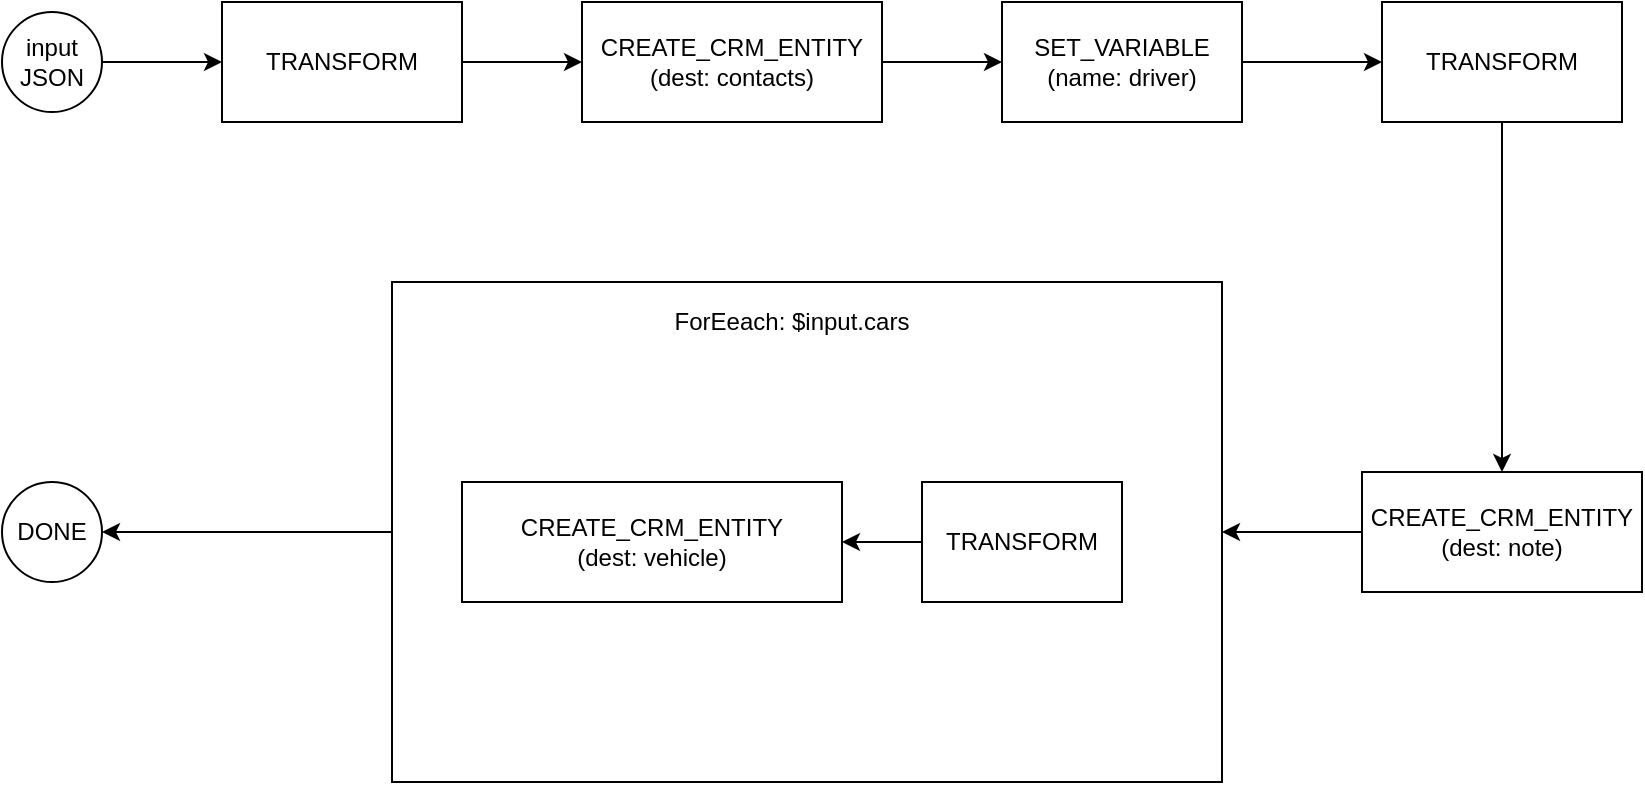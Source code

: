 <mxfile>
    <diagram id="dOBfAFgDkeViaX8NbpLi" name="Page-1">
        <mxGraphModel dx="1346" dy="657" grid="1" gridSize="10" guides="1" tooltips="1" connect="1" arrows="1" fold="1" page="1" pageScale="1" pageWidth="850" pageHeight="1100" math="0" shadow="0">
            <root>
                <mxCell id="0"/>
                <mxCell id="1" parent="0"/>
                <mxCell id="23" style="edgeStyle=orthogonalEdgeStyle;rounded=0;orthogonalLoop=1;jettySize=auto;html=1;entryX=0;entryY=0.5;entryDx=0;entryDy=0;" parent="1" source="2" target="3" edge="1">
                    <mxGeometry relative="1" as="geometry"/>
                </mxCell>
                <mxCell id="2" value="TRANSFORM" style="rounded=0;whiteSpace=wrap;html=1;" parent="1" vertex="1">
                    <mxGeometry x="125" y="160" width="120" height="60" as="geometry"/>
                </mxCell>
                <mxCell id="6" value="" style="edgeStyle=orthogonalEdgeStyle;rounded=0;orthogonalLoop=1;jettySize=auto;html=1;" parent="1" source="3" target="5" edge="1">
                    <mxGeometry relative="1" as="geometry"/>
                </mxCell>
                <mxCell id="3" value="CREATE_CRM_ENTITY&lt;br&gt;(dest: contacts)" style="rounded=0;whiteSpace=wrap;html=1;" parent="1" vertex="1">
                    <mxGeometry x="305" y="160" width="150" height="60" as="geometry"/>
                </mxCell>
                <mxCell id="14" value="" style="edgeStyle=orthogonalEdgeStyle;rounded=0;orthogonalLoop=1;jettySize=auto;html=1;" parent="1" source="5" target="13" edge="1">
                    <mxGeometry relative="1" as="geometry"/>
                </mxCell>
                <mxCell id="5" value="SET_VARIABLE&lt;br&gt;(name: driver)" style="rounded=0;whiteSpace=wrap;html=1;" parent="1" vertex="1">
                    <mxGeometry x="515" y="160" width="120" height="60" as="geometry"/>
                </mxCell>
                <mxCell id="12" style="edgeStyle=orthogonalEdgeStyle;rounded=0;orthogonalLoop=1;jettySize=auto;html=1;entryX=0;entryY=0.5;entryDx=0;entryDy=0;exitX=1;exitY=0.5;exitDx=0;exitDy=0;" parent="1" source="22" target="2" edge="1">
                    <mxGeometry relative="1" as="geometry">
                        <mxPoint x="85" y="190" as="sourcePoint"/>
                    </mxGeometry>
                </mxCell>
                <mxCell id="16" value="" style="edgeStyle=orthogonalEdgeStyle;rounded=0;orthogonalLoop=1;jettySize=auto;html=1;" parent="1" source="13" target="15" edge="1">
                    <mxGeometry relative="1" as="geometry"/>
                </mxCell>
                <mxCell id="13" value="TRANSFORM" style="rounded=0;whiteSpace=wrap;html=1;" parent="1" vertex="1">
                    <mxGeometry x="705" y="160" width="120" height="60" as="geometry"/>
                </mxCell>
                <mxCell id="19" value="" style="edgeStyle=orthogonalEdgeStyle;rounded=0;orthogonalLoop=1;jettySize=auto;html=1;" parent="1" source="15" target="18" edge="1">
                    <mxGeometry relative="1" as="geometry"/>
                </mxCell>
                <mxCell id="15" value="CREATE_CRM_ENTITY&lt;br&gt;(dest: note)" style="rounded=0;whiteSpace=wrap;html=1;" parent="1" vertex="1">
                    <mxGeometry x="695" y="395" width="140" height="60" as="geometry"/>
                </mxCell>
                <mxCell id="21" style="edgeStyle=orthogonalEdgeStyle;rounded=0;orthogonalLoop=1;jettySize=auto;html=1;entryX=1;entryY=0.5;entryDx=0;entryDy=0;" parent="1" source="18" target="20" edge="1">
                    <mxGeometry relative="1" as="geometry"/>
                </mxCell>
                <mxCell id="18" value="" style="rounded=0;whiteSpace=wrap;html=1;" parent="1" vertex="1">
                    <mxGeometry x="210" y="300" width="415" height="250" as="geometry"/>
                </mxCell>
                <mxCell id="20" value="DONE" style="ellipse;whiteSpace=wrap;html=1;aspect=fixed;" parent="1" vertex="1">
                    <mxGeometry x="15" y="400" width="50" height="50" as="geometry"/>
                </mxCell>
                <mxCell id="22" value="input&lt;br&gt;JSON" style="ellipse;whiteSpace=wrap;html=1;aspect=fixed;" parent="1" vertex="1">
                    <mxGeometry x="15" y="165" width="50" height="50" as="geometry"/>
                </mxCell>
                <mxCell id="26" value="" style="edgeStyle=orthogonalEdgeStyle;rounded=0;orthogonalLoop=1;jettySize=auto;html=1;" edge="1" parent="1" source="24" target="25">
                    <mxGeometry relative="1" as="geometry"/>
                </mxCell>
                <mxCell id="24" value="TRANSFORM" style="rounded=0;whiteSpace=wrap;html=1;" vertex="1" parent="1">
                    <mxGeometry x="475" y="400" width="100" height="60" as="geometry"/>
                </mxCell>
                <mxCell id="25" value="CREATE_CRM_ENTITY&lt;br&gt;(dest: vehicle)" style="rounded=0;whiteSpace=wrap;html=1;" vertex="1" parent="1">
                    <mxGeometry x="245" y="400" width="190" height="60" as="geometry"/>
                </mxCell>
                <mxCell id="27" value="ForEeach: $input.cars" style="text;html=1;strokeColor=none;fillColor=none;align=center;verticalAlign=middle;whiteSpace=wrap;rounded=0;" vertex="1" parent="1">
                    <mxGeometry x="345" y="310" width="130" height="20" as="geometry"/>
                </mxCell>
            </root>
        </mxGraphModel>
    </diagram>
</mxfile>